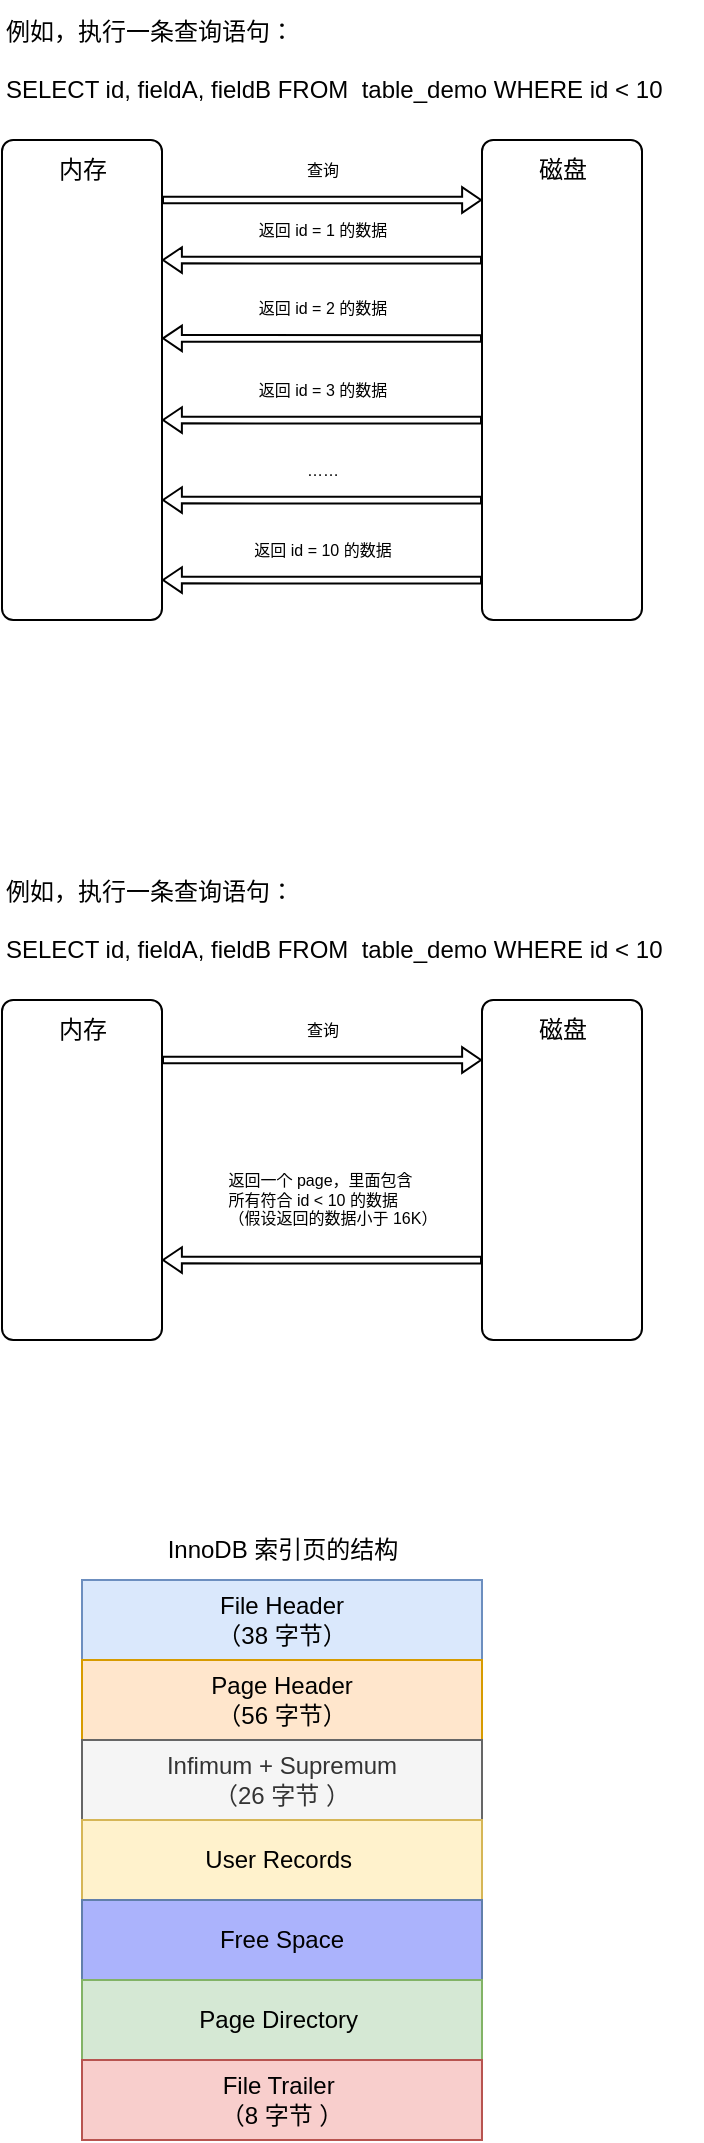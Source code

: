 <mxfile version="20.0.3" type="github">
  <diagram id="vDngCP8xt4QHyT7rM9b4" name="Page-1">
    <mxGraphModel dx="1038" dy="547" grid="1" gridSize="10" guides="1" tooltips="1" connect="1" arrows="1" fold="1" page="1" pageScale="1" pageWidth="1000" pageHeight="1000" math="0" shadow="0">
      <root>
        <mxCell id="0" />
        <mxCell id="1" parent="0" />
        <mxCell id="p1iIbR9NMvKLZleKmLRX-2" value="" style="rounded=1;whiteSpace=wrap;html=1;arcSize=7;" parent="1" vertex="1">
          <mxGeometry x="160" y="80" width="80" height="240" as="geometry" />
        </mxCell>
        <mxCell id="p1iIbR9NMvKLZleKmLRX-1" value="例如，执行一条查询语句：&lt;br&gt;&lt;br&gt;SELECT id, fieldA, fieldB FROM&amp;nbsp; table_demo WHERE id &amp;lt; 10" style="text;html=1;align=left;verticalAlign=middle;resizable=0;points=[];autosize=1;strokeColor=none;fillColor=none;" parent="1" vertex="1">
          <mxGeometry x="160" y="10" width="350" height="60" as="geometry" />
        </mxCell>
        <mxCell id="p1iIbR9NMvKLZleKmLRX-3" value="内存" style="text;html=1;align=center;verticalAlign=middle;resizable=0;points=[];autosize=1;strokeColor=none;fillColor=none;" parent="1" vertex="1">
          <mxGeometry x="175" y="80" width="50" height="30" as="geometry" />
        </mxCell>
        <mxCell id="p1iIbR9NMvKLZleKmLRX-4" value="" style="rounded=1;whiteSpace=wrap;html=1;arcSize=7;" parent="1" vertex="1">
          <mxGeometry x="400" y="80" width="80" height="240" as="geometry" />
        </mxCell>
        <mxCell id="p1iIbR9NMvKLZleKmLRX-5" value="磁盘" style="text;html=1;align=center;verticalAlign=middle;resizable=0;points=[];autosize=1;strokeColor=none;fillColor=none;" parent="1" vertex="1">
          <mxGeometry x="415" y="80" width="50" height="30" as="geometry" />
        </mxCell>
        <mxCell id="p1iIbR9NMvKLZleKmLRX-6" value="" style="shape=flexArrow;endArrow=classic;html=1;rounded=0;width=3.333;endSize=2.814;endWidth=8.413;" parent="1" edge="1">
          <mxGeometry width="50" height="50" relative="1" as="geometry">
            <mxPoint x="240" y="110" as="sourcePoint" />
            <mxPoint x="400" y="110" as="targetPoint" />
          </mxGeometry>
        </mxCell>
        <mxCell id="p1iIbR9NMvKLZleKmLRX-7" value="查询" style="text;html=1;align=center;verticalAlign=middle;resizable=0;points=[];autosize=1;strokeColor=none;fillColor=none;fontSize=8;" parent="1" vertex="1">
          <mxGeometry x="295" y="80" width="50" height="30" as="geometry" />
        </mxCell>
        <mxCell id="p1iIbR9NMvKLZleKmLRX-9" value="" style="shape=flexArrow;endArrow=classic;html=1;rounded=0;width=3.333;endSize=2.814;endWidth=8.413;exitX=0;exitY=0.438;exitDx=0;exitDy=0;exitPerimeter=0;" parent="1" edge="1">
          <mxGeometry width="50" height="50" relative="1" as="geometry">
            <mxPoint x="400" y="140.08" as="sourcePoint" />
            <mxPoint x="240" y="140" as="targetPoint" />
          </mxGeometry>
        </mxCell>
        <mxCell id="p1iIbR9NMvKLZleKmLRX-10" value="&lt;font style=&quot;font-size: 8px;&quot;&gt;返回 id = 1 的数据&lt;/font&gt;" style="text;html=1;align=center;verticalAlign=middle;resizable=0;points=[];autosize=1;strokeColor=none;fillColor=none;fontSize=8;" parent="1" vertex="1">
          <mxGeometry x="260" y="110" width="120" height="30" as="geometry" />
        </mxCell>
        <mxCell id="p1iIbR9NMvKLZleKmLRX-12" value="" style="shape=flexArrow;endArrow=classic;html=1;rounded=0;width=3.333;endSize=2.814;endWidth=8.413;exitX=0;exitY=0.438;exitDx=0;exitDy=0;exitPerimeter=0;" parent="1" edge="1">
          <mxGeometry width="50" height="50" relative="1" as="geometry">
            <mxPoint x="400" y="179.25" as="sourcePoint" />
            <mxPoint x="240" y="179.17" as="targetPoint" />
          </mxGeometry>
        </mxCell>
        <mxCell id="p1iIbR9NMvKLZleKmLRX-13" value="&lt;font style=&quot;font-size: 8px;&quot;&gt;返回 id = 2 的数据&lt;/font&gt;" style="text;html=1;align=center;verticalAlign=middle;resizable=0;points=[];autosize=1;strokeColor=none;fillColor=none;fontSize=8;" parent="1" vertex="1">
          <mxGeometry x="260" y="149.17" width="120" height="30" as="geometry" />
        </mxCell>
        <mxCell id="p1iIbR9NMvKLZleKmLRX-14" value="" style="shape=flexArrow;endArrow=classic;html=1;rounded=0;width=3.333;endSize=2.814;endWidth=8.413;exitX=0;exitY=0.438;exitDx=0;exitDy=0;exitPerimeter=0;" parent="1" edge="1">
          <mxGeometry width="50" height="50" relative="1" as="geometry">
            <mxPoint x="400" y="220.08" as="sourcePoint" />
            <mxPoint x="240" y="220" as="targetPoint" />
          </mxGeometry>
        </mxCell>
        <mxCell id="p1iIbR9NMvKLZleKmLRX-15" value="&lt;font style=&quot;font-size: 8px;&quot;&gt;返回 id = 3 的数据&lt;/font&gt;" style="text;html=1;align=center;verticalAlign=middle;resizable=0;points=[];autosize=1;strokeColor=none;fillColor=none;fontSize=8;" parent="1" vertex="1">
          <mxGeometry x="260" y="190" width="120" height="30" as="geometry" />
        </mxCell>
        <mxCell id="p1iIbR9NMvKLZleKmLRX-16" value="" style="shape=flexArrow;endArrow=classic;html=1;rounded=0;width=3.333;endSize=2.814;endWidth=8.413;exitX=0;exitY=0.438;exitDx=0;exitDy=0;exitPerimeter=0;" parent="1" edge="1">
          <mxGeometry width="50" height="50" relative="1" as="geometry">
            <mxPoint x="400" y="260.08" as="sourcePoint" />
            <mxPoint x="240" y="260" as="targetPoint" />
          </mxGeometry>
        </mxCell>
        <mxCell id="p1iIbR9NMvKLZleKmLRX-17" value="&lt;font style=&quot;font-size: 8px;&quot;&gt;……&lt;/font&gt;" style="text;html=1;align=center;verticalAlign=middle;resizable=0;points=[];autosize=1;strokeColor=none;fillColor=none;fontSize=8;" parent="1" vertex="1">
          <mxGeometry x="295" y="230" width="50" height="30" as="geometry" />
        </mxCell>
        <mxCell id="p1iIbR9NMvKLZleKmLRX-18" value="" style="shape=flexArrow;endArrow=classic;html=1;rounded=0;width=3.333;endSize=2.814;endWidth=8.413;exitX=0;exitY=0.438;exitDx=0;exitDy=0;exitPerimeter=0;" parent="1" edge="1">
          <mxGeometry width="50" height="50" relative="1" as="geometry">
            <mxPoint x="400" y="300.08" as="sourcePoint" />
            <mxPoint x="240" y="300" as="targetPoint" />
          </mxGeometry>
        </mxCell>
        <mxCell id="p1iIbR9NMvKLZleKmLRX-19" value="&lt;font style=&quot;font-size: 8px;&quot;&gt;返回 id = 10 的数据&lt;/font&gt;" style="text;html=1;align=center;verticalAlign=middle;resizable=0;points=[];autosize=1;strokeColor=none;fillColor=none;fontSize=8;" parent="1" vertex="1">
          <mxGeometry x="255" y="270" width="130" height="30" as="geometry" />
        </mxCell>
        <mxCell id="4jA8FTdPtR9cPU2ZmF4B-1" value="" style="rounded=1;whiteSpace=wrap;html=1;arcSize=7;" vertex="1" parent="1">
          <mxGeometry x="160" y="510" width="80" height="170" as="geometry" />
        </mxCell>
        <mxCell id="4jA8FTdPtR9cPU2ZmF4B-2" value="例如，执行一条查询语句：&lt;br&gt;&lt;br&gt;SELECT id, fieldA, fieldB FROM&amp;nbsp; table_demo WHERE id &amp;lt; 10" style="text;html=1;align=left;verticalAlign=middle;resizable=0;points=[];autosize=1;strokeColor=none;fillColor=none;" vertex="1" parent="1">
          <mxGeometry x="160" y="440" width="350" height="60" as="geometry" />
        </mxCell>
        <mxCell id="4jA8FTdPtR9cPU2ZmF4B-3" value="内存" style="text;html=1;align=center;verticalAlign=middle;resizable=0;points=[];autosize=1;strokeColor=none;fillColor=none;" vertex="1" parent="1">
          <mxGeometry x="175" y="510" width="50" height="30" as="geometry" />
        </mxCell>
        <mxCell id="4jA8FTdPtR9cPU2ZmF4B-4" value="" style="rounded=1;whiteSpace=wrap;html=1;arcSize=7;" vertex="1" parent="1">
          <mxGeometry x="400" y="510" width="80" height="170" as="geometry" />
        </mxCell>
        <mxCell id="4jA8FTdPtR9cPU2ZmF4B-5" value="磁盘" style="text;html=1;align=center;verticalAlign=middle;resizable=0;points=[];autosize=1;strokeColor=none;fillColor=none;" vertex="1" parent="1">
          <mxGeometry x="415" y="510" width="50" height="30" as="geometry" />
        </mxCell>
        <mxCell id="4jA8FTdPtR9cPU2ZmF4B-6" value="" style="shape=flexArrow;endArrow=classic;html=1;rounded=0;width=3.333;endSize=2.814;endWidth=8.413;" edge="1" parent="1">
          <mxGeometry width="50" height="50" relative="1" as="geometry">
            <mxPoint x="240" y="540" as="sourcePoint" />
            <mxPoint x="400" y="540" as="targetPoint" />
          </mxGeometry>
        </mxCell>
        <mxCell id="4jA8FTdPtR9cPU2ZmF4B-7" value="查询" style="text;html=1;align=center;verticalAlign=middle;resizable=0;points=[];autosize=1;strokeColor=none;fillColor=none;fontSize=8;" vertex="1" parent="1">
          <mxGeometry x="295" y="510" width="50" height="30" as="geometry" />
        </mxCell>
        <mxCell id="4jA8FTdPtR9cPU2ZmF4B-8" value="" style="shape=flexArrow;endArrow=classic;html=1;rounded=0;width=3.333;endSize=2.814;endWidth=8.413;exitX=0;exitY=0.438;exitDx=0;exitDy=0;exitPerimeter=0;" edge="1" parent="1">
          <mxGeometry width="50" height="50" relative="1" as="geometry">
            <mxPoint x="400" y="640.08" as="sourcePoint" />
            <mxPoint x="240" y="640" as="targetPoint" />
          </mxGeometry>
        </mxCell>
        <mxCell id="4jA8FTdPtR9cPU2ZmF4B-9" value="&lt;div style=&quot;text-align: left;&quot;&gt;&lt;span style=&quot;background-color: initial;&quot;&gt;返回一个 page，里面包含&lt;br&gt;所有符合 id &amp;lt; 10 的数据&lt;/span&gt;&lt;/div&gt;&lt;font style=&quot;font-size: 8px;&quot;&gt;&lt;div style=&quot;text-align: left;&quot;&gt;&lt;span style=&quot;background-color: initial;&quot;&gt;（假设返回的数据小于 16K）&lt;/span&gt;&lt;/div&gt;&lt;/font&gt;" style="text;html=1;align=center;verticalAlign=middle;resizable=0;points=[];autosize=1;strokeColor=none;fillColor=none;fontSize=8;" vertex="1" parent="1">
          <mxGeometry x="235" y="580" width="180" height="60" as="geometry" />
        </mxCell>
        <mxCell id="4jA8FTdPtR9cPU2ZmF4B-18" value="InnoDB 索引页的结构" style="text;html=1;align=center;verticalAlign=middle;resizable=0;points=[];autosize=1;strokeColor=none;fillColor=none;" vertex="1" parent="1">
          <mxGeometry x="230" y="770" width="140" height="30" as="geometry" />
        </mxCell>
        <mxCell id="4jA8FTdPtR9cPU2ZmF4B-19" value="File Header&lt;br&gt;（38 字节）" style="rounded=0;whiteSpace=wrap;html=1;fillColor=#dae8fc;strokeColor=#6c8ebf;" vertex="1" parent="1">
          <mxGeometry x="200" y="800" width="200" height="40" as="geometry" />
        </mxCell>
        <mxCell id="4jA8FTdPtR9cPU2ZmF4B-20" value="Page Header&lt;br&gt;（56 字节）" style="rounded=0;whiteSpace=wrap;html=1;fillColor=#ffe6cc;strokeColor=#d79b00;" vertex="1" parent="1">
          <mxGeometry x="200" y="840" width="200" height="40" as="geometry" />
        </mxCell>
        <mxCell id="4jA8FTdPtR9cPU2ZmF4B-21" value="Infimum + Supremum&lt;br&gt;（26 字节 ）" style="rounded=0;whiteSpace=wrap;html=1;fillColor=#f5f5f5;fontColor=#333333;strokeColor=#666666;" vertex="1" parent="1">
          <mxGeometry x="200" y="880" width="200" height="40" as="geometry" />
        </mxCell>
        <mxCell id="4jA8FTdPtR9cPU2ZmF4B-22" value="User Records&amp;nbsp;" style="rounded=0;whiteSpace=wrap;html=1;fillColor=#fff2cc;strokeColor=#d6b656;" vertex="1" parent="1">
          <mxGeometry x="200" y="920" width="200" height="40" as="geometry" />
        </mxCell>
        <mxCell id="4jA8FTdPtR9cPU2ZmF4B-23" value="Free Space" style="rounded=0;whiteSpace=wrap;html=1;fillColor=#ABB3FC;strokeColor=#617FAB;" vertex="1" parent="1">
          <mxGeometry x="200" y="960" width="200" height="40" as="geometry" />
        </mxCell>
        <mxCell id="4jA8FTdPtR9cPU2ZmF4B-24" value="Page Directory&amp;nbsp;" style="rounded=0;whiteSpace=wrap;html=1;fillColor=#d5e8d4;strokeColor=#82b366;" vertex="1" parent="1">
          <mxGeometry x="200" y="1000" width="200" height="40" as="geometry" />
        </mxCell>
        <mxCell id="4jA8FTdPtR9cPU2ZmF4B-25" value="File Trailer&amp;nbsp;&lt;br&gt;（8 字节 ）" style="rounded=0;whiteSpace=wrap;html=1;fillColor=#f8cecc;strokeColor=#b85450;" vertex="1" parent="1">
          <mxGeometry x="200" y="1040" width="200" height="40" as="geometry" />
        </mxCell>
      </root>
    </mxGraphModel>
  </diagram>
</mxfile>
